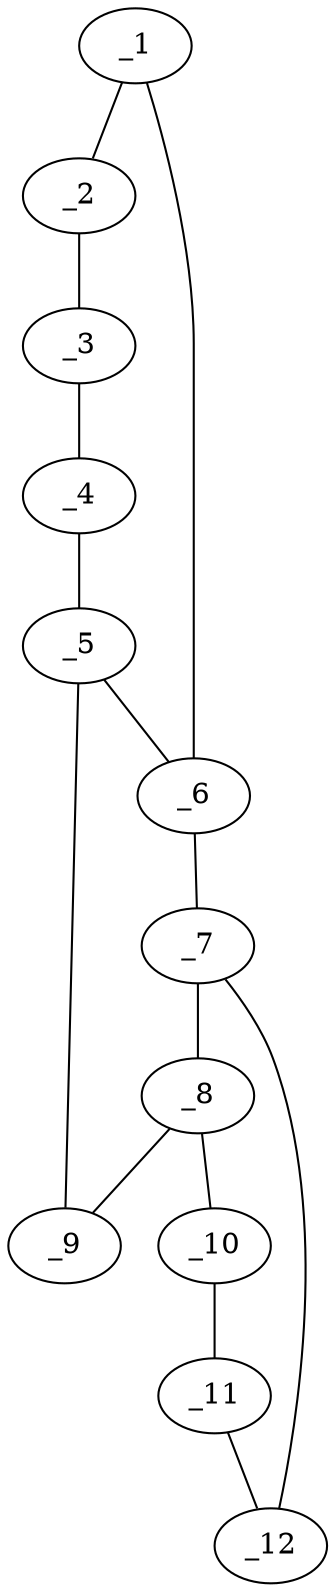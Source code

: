 graph molid633174 {
	_1	 [charge=0,
		chem=1,
		symbol="C  ",
		x="2.6691",
		y="-0.2856"];
	_2	 [charge=0,
		chem=1,
		symbol="C  ",
		x=2,
		y="0.4575"];
	_1 -- _2	 [valence=1];
	_6	 [charge=0,
		chem=1,
		symbol="C  ",
		x="3.6473",
		y="-0.0777"];
	_1 -- _6	 [valence=1];
	_3	 [charge=0,
		chem=1,
		symbol="C  ",
		x="2.309",
		y="1.4086"];
	_2 -- _3	 [valence=1];
	_4	 [charge=0,
		chem=1,
		symbol="C  ",
		x="3.2872",
		y="1.6165"];
	_3 -- _4	 [valence=1];
	_5	 [charge=0,
		chem=4,
		symbol="N  ",
		x="3.9563",
		y="0.8734"];
	_4 -- _5	 [valence=1];
	_5 -- _6	 [valence=1];
	_9	 [charge=0,
		chem=1,
		symbol="C  ",
		x="4.9563",
		y="0.8734"];
	_5 -- _9	 [valence=1];
	_7	 [charge=0,
		chem=1,
		symbol="C  ",
		x="4.4563",
		y="-0.6655"];
	_6 -- _7	 [valence=1];
	_8	 [charge=0,
		chem=1,
		symbol="C  ",
		x="5.2653",
		y="-0.0777"];
	_7 -- _8	 [valence=1];
	_12	 [charge=0,
		chem=4,
		symbol="N  ",
		x="4.7653",
		y="-1.6165"];
	_7 -- _12	 [valence=1];
	_8 -- _9	 [valence=1];
	_10	 [charge=0,
		chem=1,
		symbol="C  ",
		x="6.0743",
		y="-0.6655"];
	_8 -- _10	 [valence=1];
	_11	 [charge=0,
		chem=2,
		symbol="O  ",
		x="5.7653",
		y="-1.6165"];
	_10 -- _11	 [valence=1];
	_11 -- _12	 [valence=1];
}
